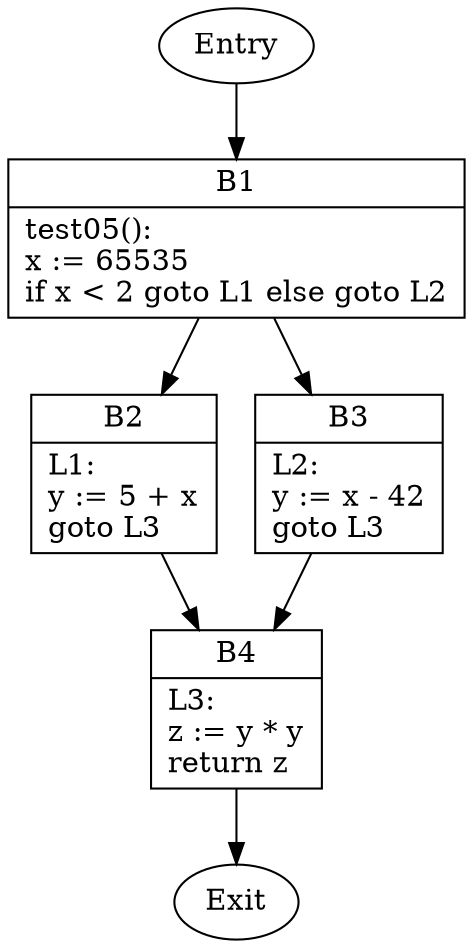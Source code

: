 digraph CFG {
    B1 [shape=record label="{B1|test05():\lx := 65535\lif x \< 2 goto L1 else goto L2\l}"];
    B2 [shape=record label="{B2|L1:\ly := 5 + x\lgoto L3\l}"];
    B3 [shape=record label="{B3|L2:\ly := x - 42\lgoto L3\l}"];
    B4 [shape=record label="{B4|L3:\lz := y * y\lreturn z\l}"];
    Entry -> B1;
    B1 -> B2;
    B1 -> B3;
    B2 -> B4;
    B3 -> B4;
    B4 -> Exit;
}
